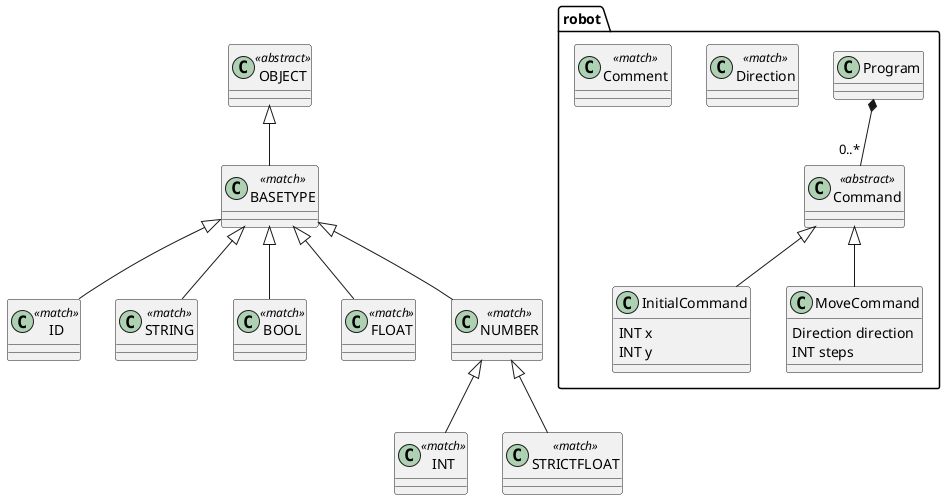 @startuml
            set namespaceSeparator .
        robot.Program *-- "0..*" robot.Command
class robot.Program  {
}


class robot.Command <<abstract>> {
}

robot.Command <|-- robot.InitialCommand
robot.Command <|-- robot.MoveCommand

class robot.InitialCommand  {
INT x
INT y
}


class robot.MoveCommand  {
Direction direction
INT steps
}


class robot.Direction <<match>> {
}


class robot.Comment <<match>> {
}


class ID <<match>> {
}


class STRING <<match>> {
}


class BOOL <<match>> {
}


class INT <<match>> {
}


class FLOAT <<match>> {
}


class STRICTFLOAT <<match>> {
}


class NUMBER <<match>> {
}

NUMBER <|-- STRICTFLOAT
NUMBER <|-- INT

class BASETYPE <<match>> {
}

BASETYPE <|-- NUMBER
BASETYPE <|-- FLOAT
BASETYPE <|-- BOOL
BASETYPE <|-- ID
BASETYPE <|-- STRING

class OBJECT <<abstract>> {
}

OBJECT <|-- BASETYPE

@enduml
